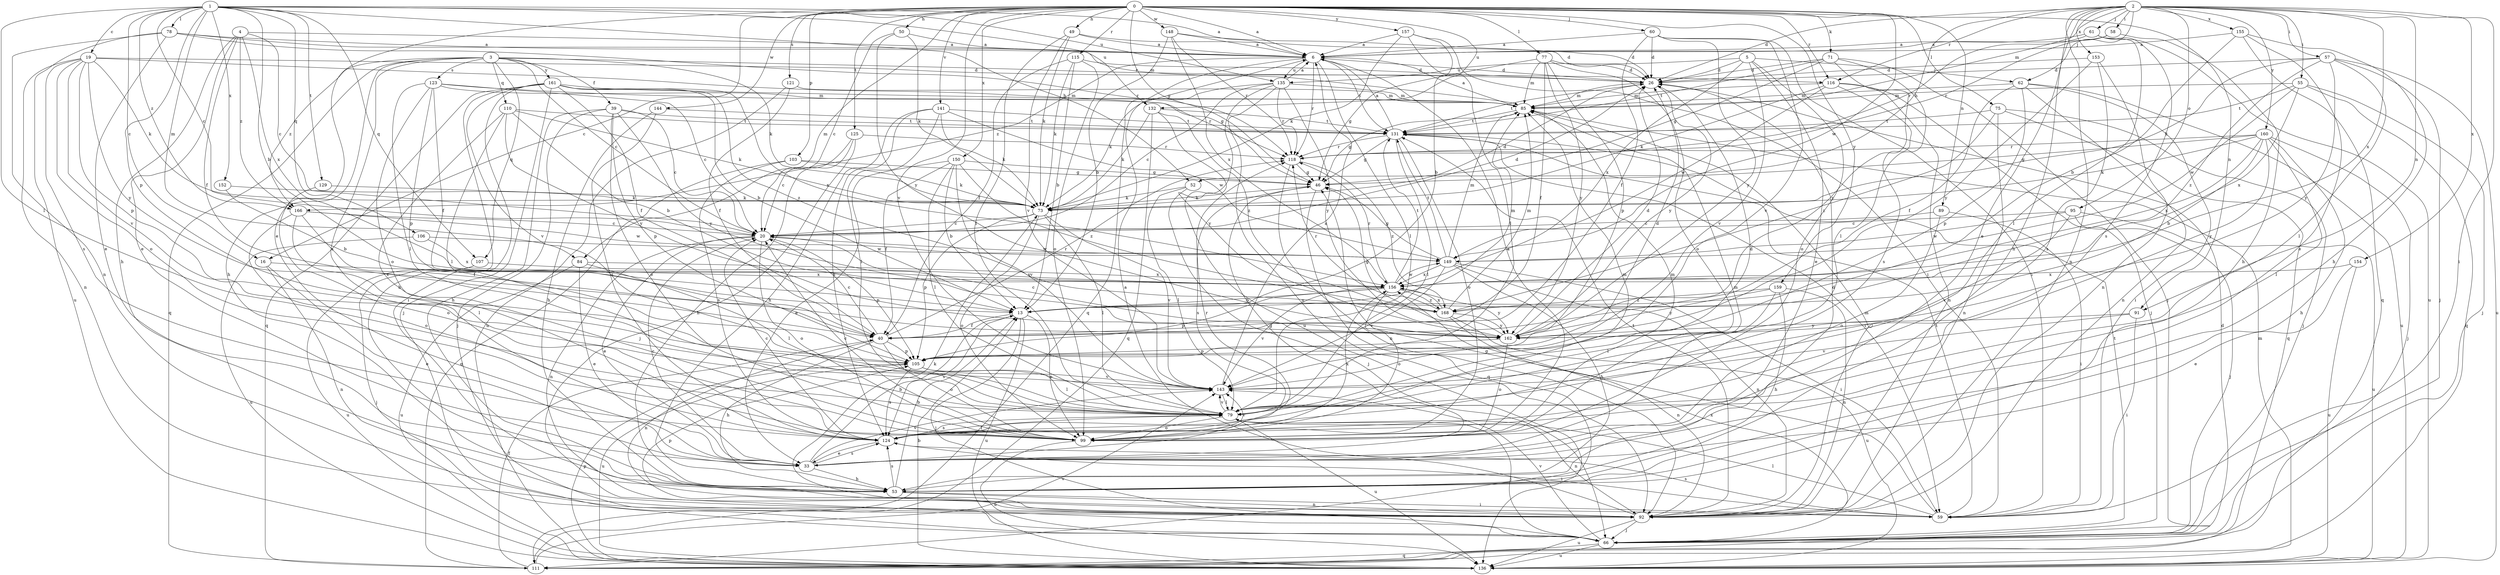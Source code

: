 strict digraph  {
0;
1;
2;
3;
4;
5;
6;
13;
16;
19;
20;
26;
33;
39;
40;
46;
49;
50;
52;
53;
55;
57;
58;
59;
60;
61;
62;
66;
71;
73;
75;
77;
78;
79;
84;
85;
89;
91;
92;
95;
99;
103;
105;
106;
107;
110;
111;
115;
116;
118;
121;
123;
124;
125;
129;
131;
132;
135;
136;
141;
143;
144;
148;
149;
150;
152;
153;
154;
155;
156;
157;
159;
160;
161;
162;
166;
168;
0 -> 6  [label=a];
0 -> 16  [label=c];
0 -> 33  [label=e];
0 -> 46  [label=g];
0 -> 49  [label=h];
0 -> 50  [label=h];
0 -> 60  [label=j];
0 -> 71  [label=k];
0 -> 75  [label=l];
0 -> 77  [label=l];
0 -> 84  [label=m];
0 -> 89  [label=n];
0 -> 91  [label=n];
0 -> 103  [label=p];
0 -> 115  [label=r];
0 -> 116  [label=r];
0 -> 121  [label=s];
0 -> 125  [label=t];
0 -> 132  [label=u];
0 -> 141  [label=v];
0 -> 143  [label=v];
0 -> 144  [label=w];
0 -> 148  [label=w];
0 -> 149  [label=w];
0 -> 150  [label=x];
0 -> 157  [label=y];
0 -> 159  [label=y];
1 -> 6  [label=a];
1 -> 13  [label=b];
1 -> 16  [label=c];
1 -> 19  [label=c];
1 -> 20  [label=c];
1 -> 52  [label=h];
1 -> 78  [label=l];
1 -> 79  [label=l];
1 -> 84  [label=m];
1 -> 105  [label=p];
1 -> 106  [label=q];
1 -> 107  [label=q];
1 -> 129  [label=t];
1 -> 132  [label=u];
1 -> 135  [label=u];
1 -> 152  [label=x];
1 -> 166  [label=z];
2 -> 26  [label=d];
2 -> 33  [label=e];
2 -> 52  [label=h];
2 -> 53  [label=h];
2 -> 55  [label=i];
2 -> 57  [label=i];
2 -> 58  [label=i];
2 -> 59  [label=i];
2 -> 61  [label=j];
2 -> 62  [label=j];
2 -> 85  [label=m];
2 -> 91  [label=n];
2 -> 92  [label=n];
2 -> 95  [label=o];
2 -> 116  [label=r];
2 -> 153  [label=x];
2 -> 154  [label=x];
2 -> 155  [label=x];
2 -> 156  [label=x];
2 -> 160  [label=y];
3 -> 20  [label=c];
3 -> 39  [label=f];
3 -> 53  [label=h];
3 -> 73  [label=k];
3 -> 107  [label=q];
3 -> 110  [label=q];
3 -> 111  [label=q];
3 -> 116  [label=r];
3 -> 123  [label=s];
3 -> 124  [label=s];
3 -> 161  [label=y];
3 -> 166  [label=z];
4 -> 6  [label=a];
4 -> 20  [label=c];
4 -> 33  [label=e];
4 -> 40  [label=f];
4 -> 53  [label=h];
4 -> 156  [label=x];
4 -> 166  [label=z];
5 -> 26  [label=d];
5 -> 33  [label=e];
5 -> 62  [label=j];
5 -> 99  [label=o];
5 -> 135  [label=u];
5 -> 143  [label=v];
5 -> 156  [label=x];
6 -> 26  [label=d];
6 -> 79  [label=l];
6 -> 111  [label=q];
6 -> 118  [label=r];
6 -> 131  [label=t];
6 -> 135  [label=u];
6 -> 166  [label=z];
13 -> 40  [label=f];
13 -> 66  [label=j];
13 -> 85  [label=m];
13 -> 99  [label=o];
13 -> 124  [label=s];
13 -> 136  [label=u];
16 -> 33  [label=e];
16 -> 92  [label=n];
16 -> 156  [label=x];
19 -> 26  [label=d];
19 -> 46  [label=g];
19 -> 73  [label=k];
19 -> 92  [label=n];
19 -> 99  [label=o];
19 -> 105  [label=p];
19 -> 124  [label=s];
19 -> 143  [label=v];
19 -> 162  [label=y];
20 -> 26  [label=d];
20 -> 33  [label=e];
20 -> 92  [label=n];
20 -> 99  [label=o];
20 -> 105  [label=p];
20 -> 149  [label=w];
26 -> 85  [label=m];
26 -> 131  [label=t];
26 -> 162  [label=y];
33 -> 13  [label=b];
33 -> 20  [label=c];
33 -> 46  [label=g];
33 -> 53  [label=h];
33 -> 85  [label=m];
33 -> 118  [label=r];
33 -> 124  [label=s];
33 -> 143  [label=v];
39 -> 20  [label=c];
39 -> 53  [label=h];
39 -> 66  [label=j];
39 -> 99  [label=o];
39 -> 105  [label=p];
39 -> 131  [label=t];
39 -> 162  [label=y];
40 -> 20  [label=c];
40 -> 53  [label=h];
40 -> 92  [label=n];
40 -> 99  [label=o];
40 -> 105  [label=p];
40 -> 118  [label=r];
46 -> 73  [label=k];
46 -> 111  [label=q];
46 -> 124  [label=s];
49 -> 6  [label=a];
49 -> 26  [label=d];
49 -> 73  [label=k];
49 -> 79  [label=l];
49 -> 143  [label=v];
50 -> 6  [label=a];
50 -> 20  [label=c];
50 -> 73  [label=k];
50 -> 162  [label=y];
52 -> 66  [label=j];
52 -> 73  [label=k];
52 -> 79  [label=l];
53 -> 13  [label=b];
53 -> 26  [label=d];
53 -> 59  [label=i];
53 -> 92  [label=n];
53 -> 124  [label=s];
55 -> 66  [label=j];
55 -> 85  [label=m];
55 -> 111  [label=q];
55 -> 131  [label=t];
55 -> 149  [label=w];
55 -> 156  [label=x];
57 -> 26  [label=d];
57 -> 66  [label=j];
57 -> 73  [label=k];
57 -> 79  [label=l];
57 -> 136  [label=u];
57 -> 162  [label=y];
57 -> 168  [label=z];
58 -> 6  [label=a];
58 -> 53  [label=h];
58 -> 118  [label=r];
59 -> 46  [label=g];
59 -> 79  [label=l];
59 -> 124  [label=s];
59 -> 131  [label=t];
60 -> 6  [label=a];
60 -> 26  [label=d];
60 -> 40  [label=f];
60 -> 59  [label=i];
60 -> 143  [label=v];
60 -> 162  [label=y];
61 -> 6  [label=a];
61 -> 79  [label=l];
61 -> 118  [label=r];
61 -> 124  [label=s];
61 -> 136  [label=u];
62 -> 40  [label=f];
62 -> 59  [label=i];
62 -> 85  [label=m];
62 -> 92  [label=n];
62 -> 105  [label=p];
62 -> 136  [label=u];
66 -> 111  [label=q];
66 -> 131  [label=t];
66 -> 136  [label=u];
66 -> 143  [label=v];
66 -> 156  [label=x];
71 -> 26  [label=d];
71 -> 46  [label=g];
71 -> 66  [label=j];
71 -> 79  [label=l];
71 -> 131  [label=t];
71 -> 162  [label=y];
73 -> 20  [label=c];
73 -> 26  [label=d];
73 -> 79  [label=l];
73 -> 99  [label=o];
73 -> 105  [label=p];
73 -> 143  [label=v];
75 -> 66  [label=j];
75 -> 92  [label=n];
75 -> 111  [label=q];
75 -> 131  [label=t];
75 -> 168  [label=z];
77 -> 26  [label=d];
77 -> 40  [label=f];
77 -> 46  [label=g];
77 -> 85  [label=m];
77 -> 99  [label=o];
77 -> 105  [label=p];
77 -> 162  [label=y];
78 -> 6  [label=a];
78 -> 33  [label=e];
78 -> 85  [label=m];
78 -> 92  [label=n];
78 -> 118  [label=r];
78 -> 136  [label=u];
79 -> 26  [label=d];
79 -> 66  [label=j];
79 -> 92  [label=n];
79 -> 99  [label=o];
79 -> 124  [label=s];
79 -> 136  [label=u];
79 -> 143  [label=v];
84 -> 33  [label=e];
84 -> 79  [label=l];
84 -> 136  [label=u];
84 -> 156  [label=x];
85 -> 6  [label=a];
85 -> 46  [label=g];
85 -> 131  [label=t];
89 -> 20  [label=c];
89 -> 59  [label=i];
89 -> 99  [label=o];
91 -> 59  [label=i];
91 -> 143  [label=v];
91 -> 162  [label=y];
92 -> 6  [label=a];
92 -> 66  [label=j];
92 -> 73  [label=k];
92 -> 85  [label=m];
92 -> 105  [label=p];
92 -> 131  [label=t];
92 -> 136  [label=u];
95 -> 20  [label=c];
95 -> 66  [label=j];
95 -> 136  [label=u];
95 -> 143  [label=v];
95 -> 149  [label=w];
99 -> 6  [label=a];
99 -> 20  [label=c];
99 -> 85  [label=m];
99 -> 136  [label=u];
99 -> 143  [label=v];
103 -> 46  [label=g];
103 -> 73  [label=k];
103 -> 111  [label=q];
103 -> 124  [label=s];
105 -> 26  [label=d];
105 -> 79  [label=l];
105 -> 124  [label=s];
105 -> 136  [label=u];
105 -> 143  [label=v];
106 -> 136  [label=u];
106 -> 149  [label=w];
106 -> 156  [label=x];
107 -> 66  [label=j];
107 -> 136  [label=u];
107 -> 156  [label=x];
110 -> 13  [label=b];
110 -> 73  [label=k];
110 -> 79  [label=l];
110 -> 124  [label=s];
110 -> 131  [label=t];
110 -> 162  [label=y];
111 -> 26  [label=d];
111 -> 40  [label=f];
111 -> 143  [label=v];
115 -> 13  [label=b];
115 -> 26  [label=d];
115 -> 40  [label=f];
115 -> 73  [label=k];
115 -> 99  [label=o];
116 -> 66  [label=j];
116 -> 73  [label=k];
116 -> 85  [label=m];
116 -> 92  [label=n];
116 -> 124  [label=s];
116 -> 149  [label=w];
118 -> 46  [label=g];
118 -> 92  [label=n];
118 -> 168  [label=z];
121 -> 40  [label=f];
121 -> 85  [label=m];
121 -> 136  [label=u];
123 -> 20  [label=c];
123 -> 40  [label=f];
123 -> 79  [label=l];
123 -> 85  [label=m];
123 -> 99  [label=o];
123 -> 105  [label=p];
123 -> 118  [label=r];
124 -> 20  [label=c];
124 -> 33  [label=e];
124 -> 59  [label=i];
124 -> 79  [label=l];
124 -> 85  [label=m];
124 -> 156  [label=x];
125 -> 20  [label=c];
125 -> 53  [label=h];
125 -> 66  [label=j];
125 -> 118  [label=r];
129 -> 73  [label=k];
129 -> 99  [label=o];
131 -> 6  [label=a];
131 -> 46  [label=g];
131 -> 59  [label=i];
131 -> 79  [label=l];
131 -> 99  [label=o];
131 -> 118  [label=r];
132 -> 73  [label=k];
132 -> 111  [label=q];
132 -> 131  [label=t];
132 -> 162  [label=y];
132 -> 168  [label=z];
135 -> 6  [label=a];
135 -> 20  [label=c];
135 -> 73  [label=k];
135 -> 85  [label=m];
135 -> 92  [label=n];
135 -> 118  [label=r];
135 -> 136  [label=u];
135 -> 162  [label=y];
136 -> 13  [label=b];
136 -> 85  [label=m];
136 -> 105  [label=p];
141 -> 53  [label=h];
141 -> 73  [label=k];
141 -> 79  [label=l];
141 -> 124  [label=s];
141 -> 131  [label=t];
141 -> 149  [label=w];
143 -> 6  [label=a];
143 -> 79  [label=l];
144 -> 53  [label=h];
144 -> 124  [label=s];
144 -> 131  [label=t];
148 -> 6  [label=a];
148 -> 13  [label=b];
148 -> 26  [label=d];
148 -> 118  [label=r];
148 -> 156  [label=x];
149 -> 46  [label=g];
149 -> 53  [label=h];
149 -> 59  [label=i];
149 -> 85  [label=m];
149 -> 92  [label=n];
149 -> 131  [label=t];
149 -> 143  [label=v];
149 -> 156  [label=x];
150 -> 13  [label=b];
150 -> 33  [label=e];
150 -> 40  [label=f];
150 -> 46  [label=g];
150 -> 79  [label=l];
150 -> 143  [label=v];
150 -> 168  [label=z];
152 -> 13  [label=b];
152 -> 73  [label=k];
153 -> 26  [label=d];
153 -> 92  [label=n];
153 -> 124  [label=s];
153 -> 162  [label=y];
154 -> 33  [label=e];
154 -> 136  [label=u];
154 -> 156  [label=x];
155 -> 6  [label=a];
155 -> 13  [label=b];
155 -> 33  [label=e];
155 -> 53  [label=h];
155 -> 111  [label=q];
156 -> 13  [label=b];
156 -> 99  [label=o];
156 -> 105  [label=p];
156 -> 118  [label=r];
156 -> 131  [label=t];
156 -> 143  [label=v];
156 -> 149  [label=w];
156 -> 162  [label=y];
156 -> 168  [label=z];
157 -> 6  [label=a];
157 -> 13  [label=b];
157 -> 59  [label=i];
157 -> 73  [label=k];
157 -> 79  [label=l];
159 -> 53  [label=h];
159 -> 79  [label=l];
159 -> 92  [label=n];
159 -> 162  [label=y];
159 -> 168  [label=z];
160 -> 13  [label=b];
160 -> 46  [label=g];
160 -> 53  [label=h];
160 -> 66  [label=j];
160 -> 73  [label=k];
160 -> 79  [label=l];
160 -> 118  [label=r];
160 -> 156  [label=x];
160 -> 162  [label=y];
161 -> 13  [label=b];
161 -> 40  [label=f];
161 -> 53  [label=h];
161 -> 59  [label=i];
161 -> 66  [label=j];
161 -> 85  [label=m];
161 -> 111  [label=q];
161 -> 143  [label=v];
161 -> 156  [label=x];
161 -> 168  [label=z];
162 -> 20  [label=c];
162 -> 26  [label=d];
162 -> 46  [label=g];
162 -> 99  [label=o];
162 -> 105  [label=p];
166 -> 20  [label=c];
166 -> 40  [label=f];
166 -> 79  [label=l];
166 -> 99  [label=o];
166 -> 149  [label=w];
168 -> 85  [label=m];
168 -> 92  [label=n];
168 -> 118  [label=r];
168 -> 136  [label=u];
168 -> 156  [label=x];
168 -> 162  [label=y];
}
